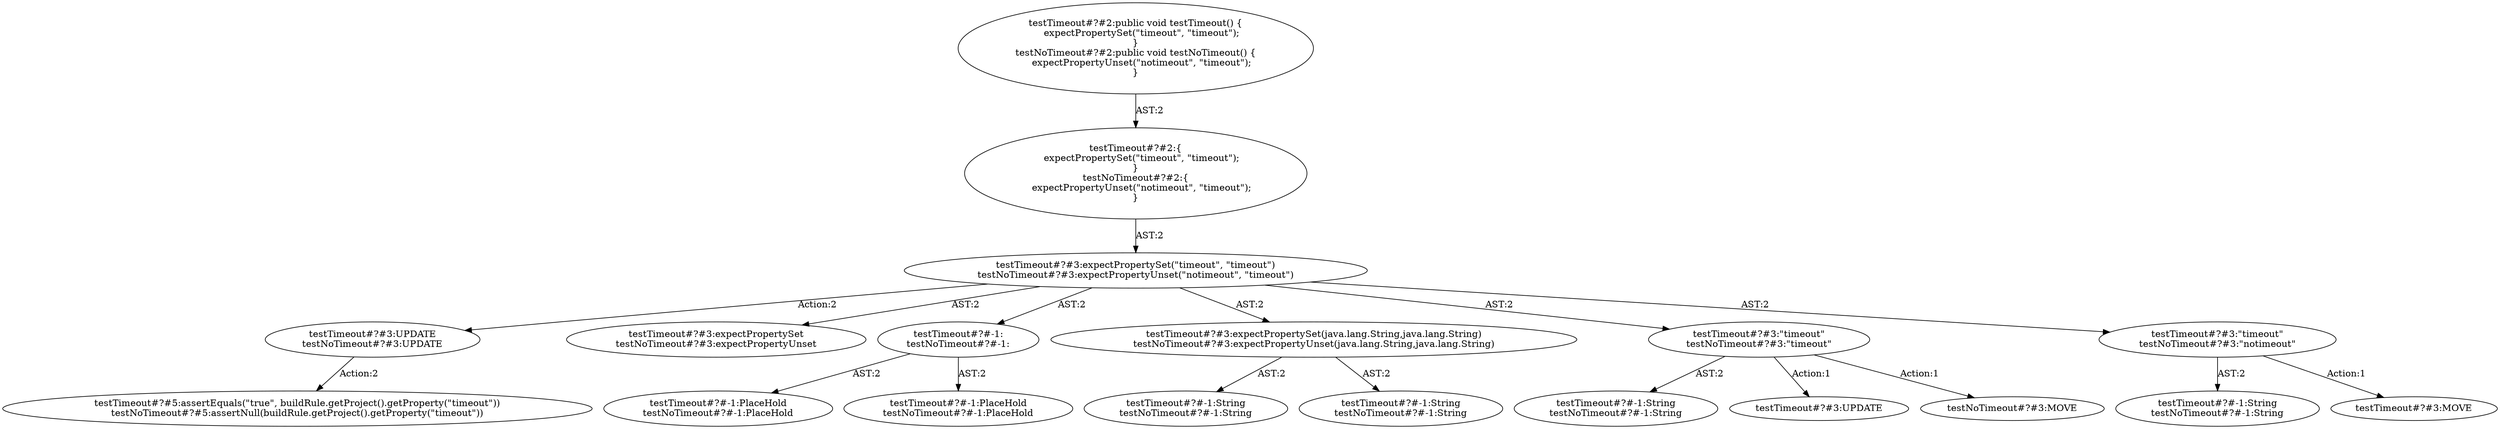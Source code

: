 digraph "Pattern" {
0 [label="testTimeout#?#3:UPDATE
testNoTimeout#?#3:UPDATE" shape=ellipse]
1 [label="testTimeout#?#3:expectPropertySet(\"timeout\", \"timeout\")
testNoTimeout#?#3:expectPropertyUnset(\"notimeout\", \"timeout\")" shape=ellipse]
2 [label="testTimeout#?#2:\{
    expectPropertySet(\"timeout\", \"timeout\");
\}
testNoTimeout#?#2:\{
    expectPropertyUnset(\"notimeout\", \"timeout\");
\}" shape=ellipse]
3 [label="testTimeout#?#2:public void testTimeout() \{
    expectPropertySet(\"timeout\", \"timeout\");
\}
testNoTimeout#?#2:public void testNoTimeout() \{
    expectPropertyUnset(\"notimeout\", \"timeout\");
\}" shape=ellipse]
4 [label="testTimeout#?#3:expectPropertySet
testNoTimeout#?#3:expectPropertyUnset" shape=ellipse]
5 [label="testTimeout#?#-1:
testNoTimeout#?#-1:" shape=ellipse]
6 [label="testTimeout#?#-1:PlaceHold
testNoTimeout#?#-1:PlaceHold" shape=ellipse]
7 [label="testTimeout#?#-1:PlaceHold
testNoTimeout#?#-1:PlaceHold" shape=ellipse]
8 [label="testTimeout#?#3:expectPropertySet(java.lang.String,java.lang.String)
testNoTimeout#?#3:expectPropertyUnset(java.lang.String,java.lang.String)" shape=ellipse]
9 [label="testTimeout#?#-1:String
testNoTimeout#?#-1:String" shape=ellipse]
10 [label="testTimeout#?#-1:String
testNoTimeout#?#-1:String" shape=ellipse]
11 [label="testTimeout#?#3:\"timeout\"
testNoTimeout#?#3:\"timeout\"" shape=ellipse]
12 [label="testTimeout#?#-1:String
testNoTimeout#?#-1:String" shape=ellipse]
13 [label="testTimeout#?#3:UPDATE" shape=ellipse]
14 [label="testTimeout#?#3:\"timeout\"
testNoTimeout#?#3:\"notimeout\"" shape=ellipse]
15 [label="testTimeout#?#-1:String
testNoTimeout#?#-1:String" shape=ellipse]
16 [label="testTimeout#?#3:MOVE" shape=ellipse]
17 [label="testTimeout#?#5:assertEquals(\"true\", buildRule.getProject().getProperty(\"timeout\"))
testNoTimeout#?#5:assertNull(buildRule.getProject().getProperty(\"timeout\"))" shape=ellipse]
18 [label="testNoTimeout#?#3:MOVE" shape=ellipse]
0 -> 17 [label="Action:2"];
1 -> 0 [label="Action:2"];
1 -> 4 [label="AST:2"];
1 -> 5 [label="AST:2"];
1 -> 8 [label="AST:2"];
1 -> 11 [label="AST:2"];
1 -> 14 [label="AST:2"];
2 -> 1 [label="AST:2"];
3 -> 2 [label="AST:2"];
5 -> 6 [label="AST:2"];
5 -> 7 [label="AST:2"];
8 -> 9 [label="AST:2"];
8 -> 10 [label="AST:2"];
11 -> 12 [label="AST:2"];
11 -> 13 [label="Action:1"];
11 -> 18 [label="Action:1"];
14 -> 15 [label="AST:2"];
14 -> 16 [label="Action:1"];
}
